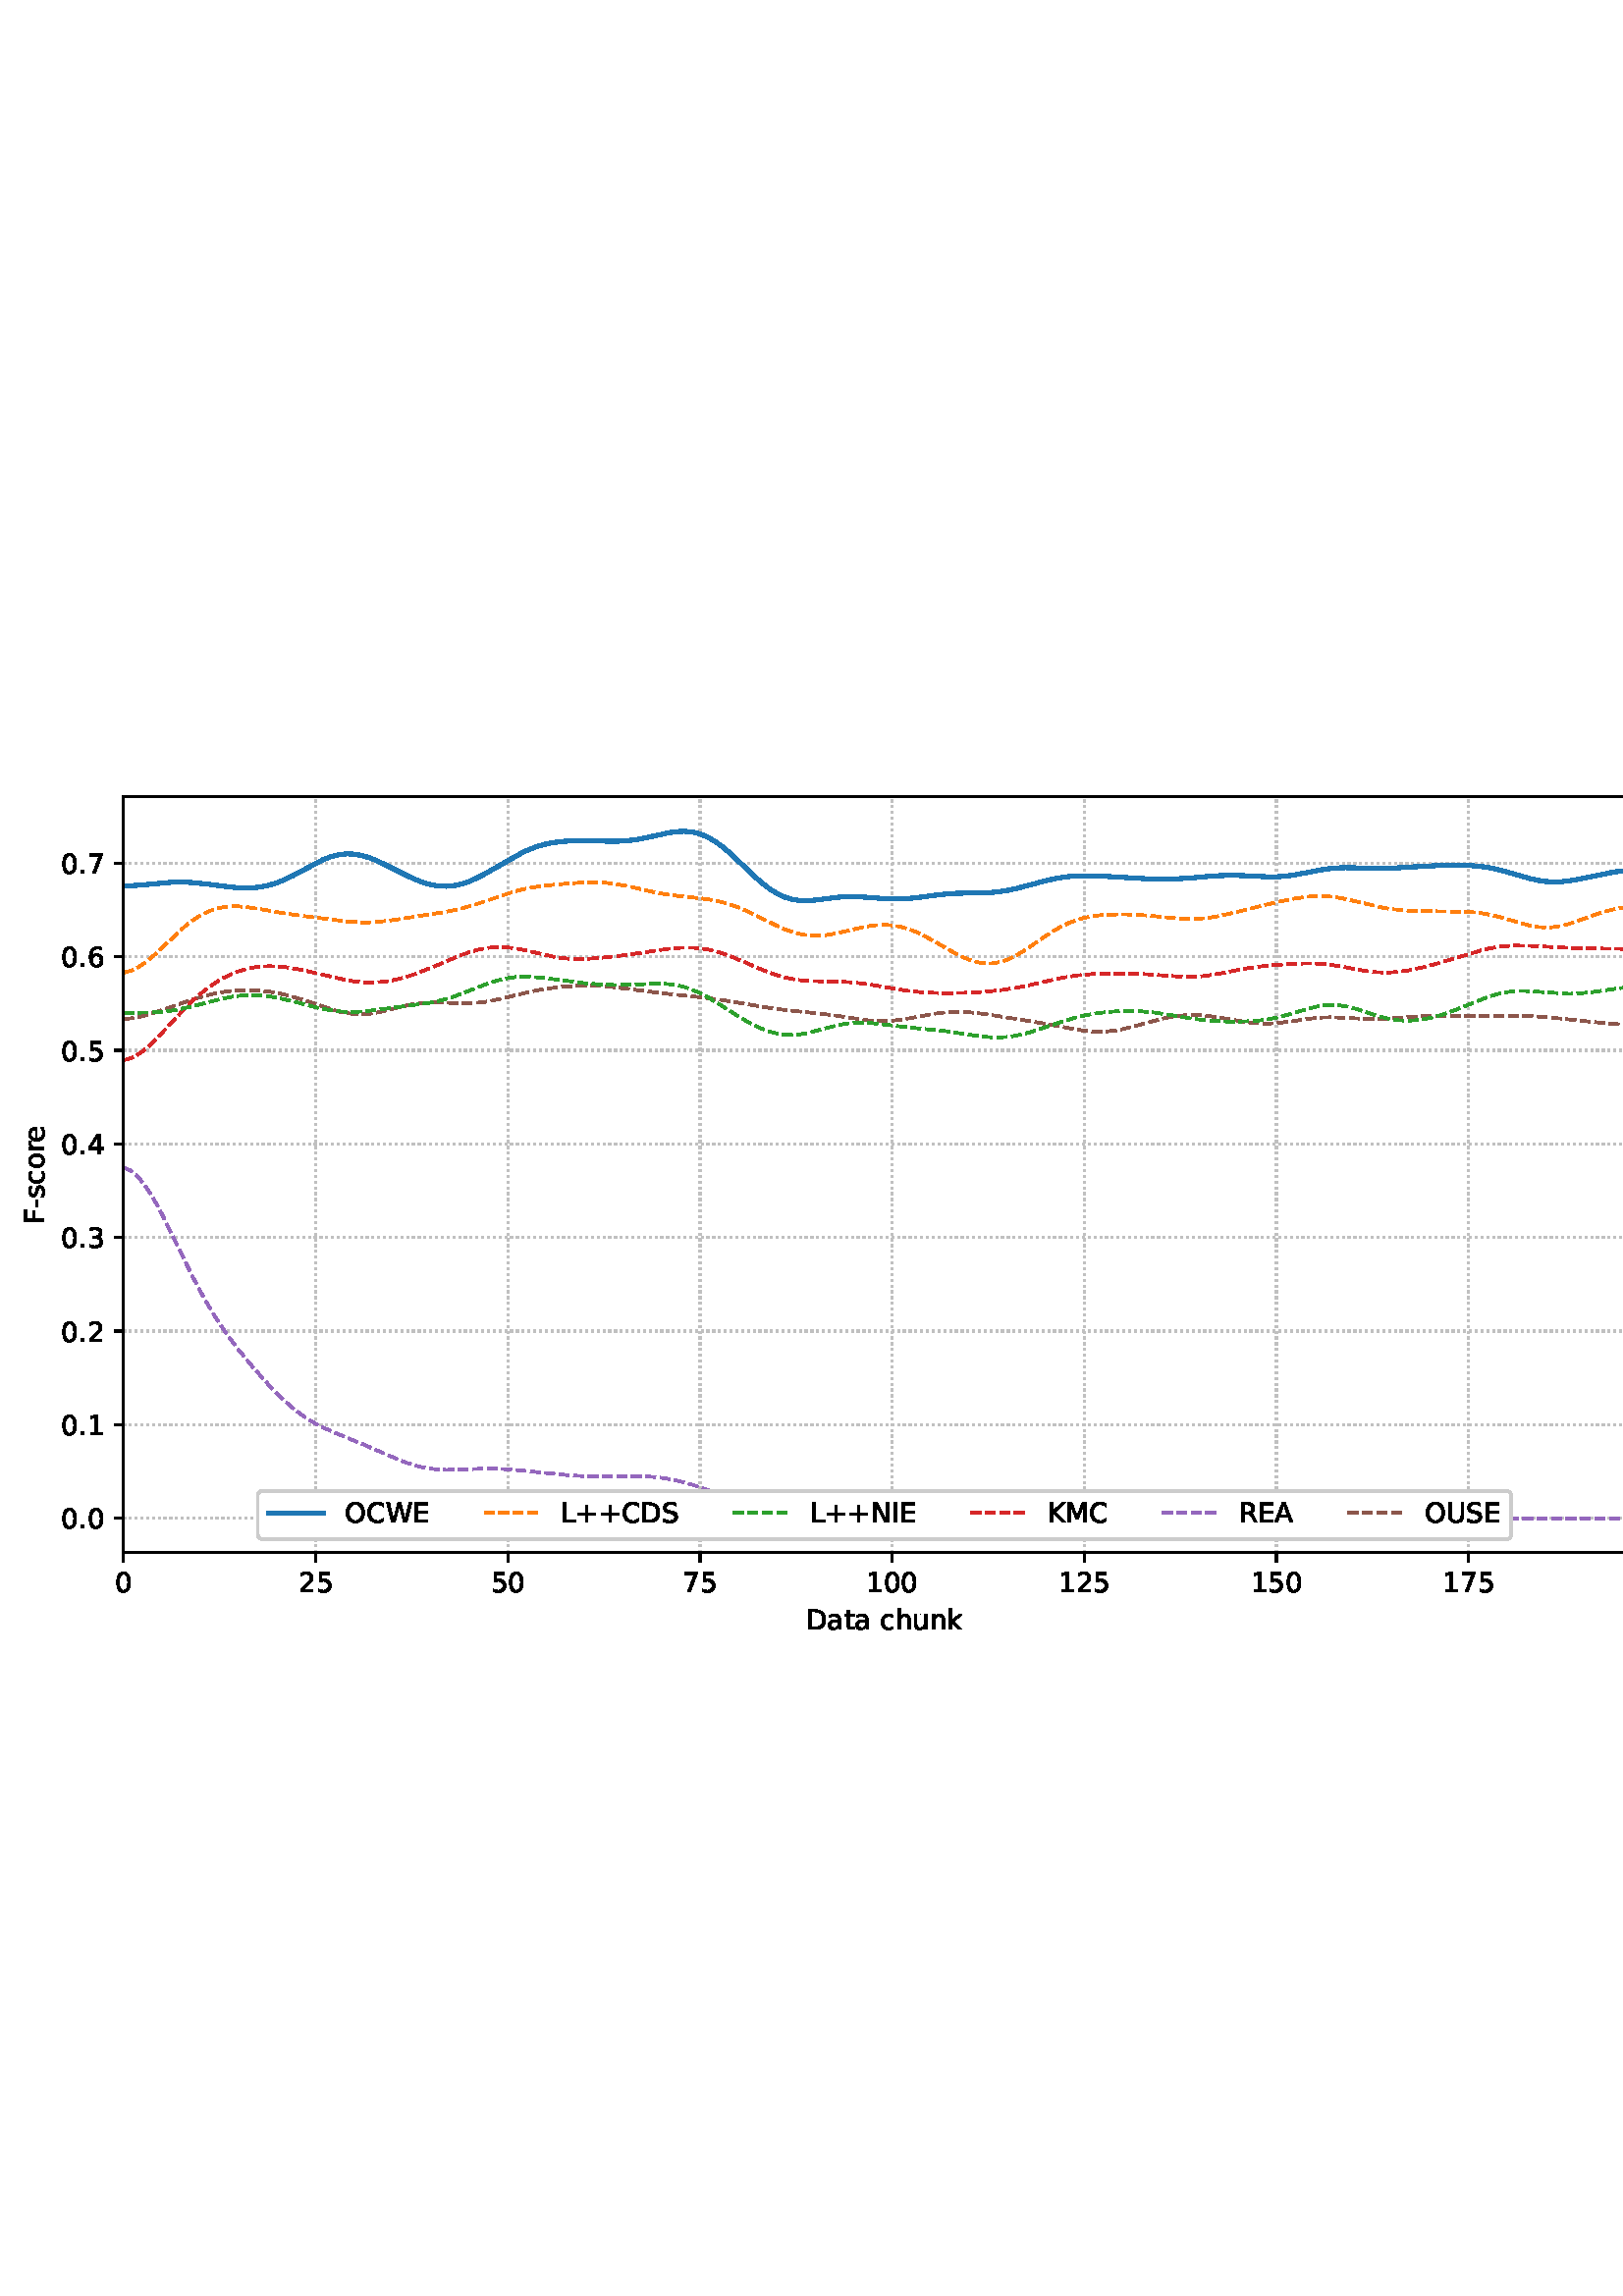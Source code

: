 %!PS-Adobe-3.0 EPSF-3.0
%%Orientation: portrait
%%BoundingBox: 1.511 235.028 610.489 556.972
%%EndComments
%%BeginProlog
/mpldict 8 dict def
mpldict begin
/m { moveto } bind def
/l { lineto } bind def
/r { rlineto } bind def
/c { curveto } bind def
/cl { closepath } bind def
/box {
m
1 index 0 r
0 exch r
neg 0 r
cl
} bind def
/clipbox {
box
clip
newpath
} bind def
%!PS-Adobe-3.0 Resource-Font
%%Copyright: Copyright (c) 2003 by Bitstream, Inc. All Rights Reserved. Copyright (c) 2006 by Tavmjong Bah. All Rights Reserved. DejaVu changes are in public domain 
25 dict begin
/_d{bind def}bind def
/_m{moveto}_d
/_l{lineto}_d
/_cl{closepath eofill}_d
/_c{curveto}_d
/_sc{7 -1 roll{setcachedevice}{pop pop pop pop pop pop}ifelse}_d
/_e{exec}_d
/FontName /DejaVuSans def
/PaintType 0 def
/FontMatrix[.001 0 0 .001 0 0]def
/FontBBox[-1021 -463 1793 1232]def
/FontType 3 def
/Encoding [ /space /plus /hyphen /period /zero /one /two /three /four /five /six /seven /A /C /D /E /F /I /K /L /M /N /O /R /S /U /W /a /c /e /h /k /n /o /r /s /t /u ] def
/FontInfo 10 dict dup begin
/FamilyName (DejaVu Sans) def
/FullName (DejaVu Sans) def
/Notice (Copyright (c) 2003 by Bitstream, Inc. All Rights Reserved. Copyright (c) 2006 by Tavmjong Bah. All Rights Reserved. DejaVu changes are in public domain ) def
/Weight (Book) def
/Version (Version 2.35) def
/ItalicAngle 0.0 def
/isFixedPitch false def
/UnderlinePosition -130 def
/UnderlineThickness 90 def
end readonly def
/CharStrings 39 dict dup begin
/.notdef 0 def
/space{318 0 0 0 0 0 _sc
}_d
/plus{838 0 106 0 732 627 _sc
460 627 _m
460 355 _l
732 355 _l
732 272 _l
460 272 _l
460 0 _l
378 0 _l
378 272 _l
106 272 _l
106 355 _l
378 355 _l
378 627 _l
460 627 _l
_cl}_d
/hyphen{361 0 49 234 312 314 _sc
49 314 _m
312 314 _l
312 234 _l
49 234 _l
49 314 _l
_cl}_d
/period{318 0 107 0 210 124 _sc
107 124 _m
210 124 _l
210 0 _l
107 0 _l
107 124 _l
_cl}_d
/zero{636 0 66 -13 570 742 _sc
318 664 _m
267 664 229 639 203 589 _c
177 539 165 464 165 364 _c
165 264 177 189 203 139 _c
229 89 267 64 318 64 _c
369 64 407 89 433 139 _c
458 189 471 264 471 364 _c
471 464 458 539 433 589 _c
407 639 369 664 318 664 _c
318 742 _m
399 742 461 709 505 645 _c
548 580 570 486 570 364 _c
570 241 548 147 505 83 _c
461 19 399 -13 318 -13 _c
236 -13 173 19 130 83 _c
87 147 66 241 66 364 _c
66 486 87 580 130 645 _c
173 709 236 742 318 742 _c
_cl}_d
/one{636 0 110 0 544 729 _sc
124 83 _m
285 83 _l
285 639 _l
110 604 _l
110 694 _l
284 729 _l
383 729 _l
383 83 _l
544 83 _l
544 0 _l
124 0 _l
124 83 _l
_cl}_d
/two{{636 0 73 0 536 742 _sc
192 83 _m
536 83 _l
536 0 _l
73 0 _l
73 83 _l
110 121 161 173 226 239 _c
290 304 331 346 348 365 _c
380 400 402 430 414 455 _c
426 479 433 504 433 528 _c
433 566 419 598 392 622 _c
365 646 330 659 286 659 _c
255 659 222 653 188 643 _c
154 632 117 616 78 594 _c
78 694 _l
118 710 155 722 189 730 _c
223 738 255 742 284 742 _c
}_e{359 742 419 723 464 685 _c
509 647 532 597 532 534 _c
532 504 526 475 515 449 _c
504 422 484 390 454 354 _c
446 344 420 317 376 272 _c
332 227 271 164 192 83 _c
_cl}_e}_d
/three{{636 0 76 -13 556 742 _sc
406 393 _m
453 383 490 362 516 330 _c
542 298 556 258 556 212 _c
556 140 531 84 482 45 _c
432 6 362 -13 271 -13 _c
240 -13 208 -10 176 -4 _c
144 1 110 10 76 22 _c
76 117 _l
103 101 133 89 166 81 _c
198 73 232 69 268 69 _c
330 69 377 81 409 105 _c
441 129 458 165 458 212 _c
458 254 443 288 413 312 _c
383 336 341 349 287 349 _c
}_e{202 349 _l
202 430 _l
291 430 _l
339 430 376 439 402 459 _c
428 478 441 506 441 543 _c
441 580 427 609 401 629 _c
374 649 336 659 287 659 _c
260 659 231 656 200 650 _c
169 644 135 635 98 623 _c
98 711 _l
135 721 170 729 203 734 _c
235 739 266 742 296 742 _c
370 742 429 725 473 691 _c
517 657 539 611 539 553 _c
539 513 527 479 504 451 _c
481 423 448 403 406 393 _c
_cl}_e}_d
/four{636 0 49 0 580 729 _sc
378 643 _m
129 254 _l
378 254 _l
378 643 _l
352 729 _m
476 729 _l
476 254 _l
580 254 _l
580 172 _l
476 172 _l
476 0 _l
378 0 _l
378 172 _l
49 172 _l
49 267 _l
352 729 _l
_cl}_d
/five{{636 0 77 -13 549 729 _sc
108 729 _m
495 729 _l
495 646 _l
198 646 _l
198 467 _l
212 472 227 476 241 478 _c
255 480 270 482 284 482 _c
365 482 429 459 477 415 _c
525 370 549 310 549 234 _c
549 155 524 94 475 51 _c
426 8 357 -13 269 -13 _c
238 -13 207 -10 175 -6 _c
143 -1 111 6 77 17 _c
77 116 _l
106 100 136 88 168 80 _c
199 72 232 69 267 69 _c
}_e{323 69 368 83 401 113 _c
433 143 450 183 450 234 _c
450 284 433 324 401 354 _c
368 384 323 399 267 399 _c
241 399 214 396 188 390 _c
162 384 135 375 108 363 _c
108 729 _l
_cl}_e}_d
/six{{636 0 70 -13 573 742 _sc
330 404 _m
286 404 251 388 225 358 _c
199 328 186 286 186 234 _c
186 181 199 139 225 109 _c
251 79 286 64 330 64 _c
374 64 409 79 435 109 _c
461 139 474 181 474 234 _c
474 286 461 328 435 358 _c
409 388 374 404 330 404 _c
526 713 _m
526 623 _l
501 635 476 644 451 650 _c
425 656 400 659 376 659 _c
310 659 260 637 226 593 _c
}_e{192 549 172 482 168 394 _c
187 422 211 444 240 459 _c
269 474 301 482 336 482 _c
409 482 467 459 509 415 _c
551 371 573 310 573 234 _c
573 159 550 99 506 54 _c
462 9 403 -13 330 -13 _c
246 -13 181 19 137 83 _c
92 147 70 241 70 364 _c
70 479 97 571 152 639 _c
206 707 280 742 372 742 _c
396 742 421 739 447 735 _c
472 730 498 723 526 713 _c
_cl}_e}_d
/seven{636 0 82 0 551 729 _sc
82 729 _m
551 729 _l
551 687 _l
286 0 _l
183 0 _l
432 646 _l
82 646 _l
82 729 _l
_cl}_d
/A{684 0 8 0 676 729 _sc
342 632 _m
208 269 _l
476 269 _l
342 632 _l
286 729 _m
398 729 _l
676 0 _l
573 0 _l
507 187 _l
178 187 _l
112 0 _l
8 0 _l
286 729 _l
_cl}_d
/C{{698 0 56 -13 644 742 _sc
644 673 _m
644 569 _l
610 599 575 622 537 638 _c
499 653 460 661 418 661 _c
334 661 270 635 226 584 _c
182 533 160 460 160 364 _c
160 268 182 194 226 143 _c
270 92 334 67 418 67 _c
460 67 499 74 537 90 _c
575 105 610 128 644 159 _c
644 56 _l
609 32 572 15 534 4 _c
496 -7 455 -13 412 -13 _c
302 -13 215 20 151 87 _c
}_e{87 154 56 246 56 364 _c
56 481 87 573 151 641 _c
215 708 302 742 412 742 _c
456 742 497 736 535 725 _c
573 713 610 696 644 673 _c
_cl}_e}_d
/D{770 0 98 0 711 729 _sc
197 648 _m
197 81 _l
316 81 _l
416 81 490 103 537 149 _c
583 195 607 267 607 365 _c
607 463 583 534 537 580 _c
490 625 416 648 316 648 _c
197 648 _l
98 729 _m
301 729 _l
442 729 546 699 612 641 _c
678 582 711 490 711 365 _c
711 239 677 147 611 88 _c
545 29 441 0 301 0 _c
98 0 _l
98 729 _l
_cl}_d
/E{632 0 98 0 568 729 _sc
98 729 _m
559 729 _l
559 646 _l
197 646 _l
197 430 _l
544 430 _l
544 347 _l
197 347 _l
197 83 _l
568 83 _l
568 0 _l
98 0 _l
98 729 _l
_cl}_d
/F{575 0 98 0 517 729 _sc
98 729 _m
517 729 _l
517 646 _l
197 646 _l
197 431 _l
486 431 _l
486 348 _l
197 348 _l
197 0 _l
98 0 _l
98 729 _l
_cl}_d
/I{295 0 98 0 197 729 _sc
98 729 _m
197 729 _l
197 0 _l
98 0 _l
98 729 _l
_cl}_d
/K{656 0 98 0 677 729 _sc
98 729 _m
197 729 _l
197 421 _l
524 729 _l
651 729 _l
289 389 _l
677 0 _l
547 0 _l
197 351 _l
197 0 _l
98 0 _l
98 729 _l
_cl}_d
/L{557 0 98 0 552 729 _sc
98 729 _m
197 729 _l
197 83 _l
552 83 _l
552 0 _l
98 0 _l
98 729 _l
_cl}_d
/M{863 0 98 0 765 729 _sc
98 729 _m
245 729 _l
431 233 _l
618 729 _l
765 729 _l
765 0 _l
669 0 _l
669 640 _l
481 140 _l
382 140 _l
194 640 _l
194 0 _l
98 0 _l
98 729 _l
_cl}_d
/N{748 0 98 0 650 729 _sc
98 729 _m
231 729 _l
554 119 _l
554 729 _l
650 729 _l
650 0 _l
517 0 _l
194 610 _l
194 0 _l
98 0 _l
98 729 _l
_cl}_d
/O{787 0 56 -13 731 742 _sc
394 662 _m
322 662 265 635 223 582 _c
181 528 160 456 160 364 _c
160 272 181 199 223 146 _c
265 92 322 66 394 66 _c
465 66 522 92 564 146 _c
606 199 627 272 627 364 _c
627 456 606 528 564 582 _c
522 635 465 662 394 662 _c
394 742 _m
496 742 577 707 639 639 _c
700 571 731 479 731 364 _c
731 248 700 157 639 89 _c
577 21 496 -13 394 -13 _c
291 -13 209 21 148 89 _c
86 157 56 248 56 364 _c
56 479 86 571 148 639 _c
209 707 291 742 394 742 _c
_cl}_d
/R{{695 0 98 0 666 729 _sc
444 342 _m
465 334 486 319 506 296 _c
526 272 546 240 566 199 _c
666 0 _l
560 0 _l
467 187 _l
443 235 419 268 397 284 _c
374 300 343 308 304 308 _c
197 308 _l
197 0 _l
98 0 _l
98 729 _l
321 729 _l
404 729 466 711 507 677 _c
548 642 569 589 569 519 _c
569 473 558 434 537 404 _c
515 374 484 353 444 342 _c
197 648 _m
197 389 _l
321 389 _l
}_e{368 389 404 400 428 422 _c
452 444 465 476 465 519 _c
465 561 452 593 428 615 _c
404 637 368 648 321 648 _c
197 648 _l
_cl}_e}_d
/S{{635 0 66 -13 579 742 _sc
535 705 _m
535 609 _l
497 627 462 640 429 649 _c
395 657 363 662 333 662 _c
279 662 237 651 208 631 _c
179 610 165 580 165 542 _c
165 510 174 485 194 469 _c
213 452 250 439 304 429 _c
364 417 _l
437 403 491 378 526 343 _c
561 307 579 260 579 201 _c
579 130 555 77 508 41 _c
460 5 391 -13 300 -13 _c
265 -13 228 -9 189 -2 _c
}_e{150 5 110 16 69 32 _c
69 134 _l
109 111 148 94 186 83 _c
224 71 262 66 300 66 _c
356 66 399 77 430 99 _c
460 121 476 152 476 194 _c
476 230 465 258 443 278 _c
421 298 385 313 335 323 _c
275 335 _l
201 349 148 372 115 404 _c
82 435 66 478 66 534 _c
66 598 88 649 134 686 _c
179 723 242 742 322 742 _c
356 742 390 739 426 733 _c
461 727 497 717 535 705 _c
}_e{_cl}_e}_d
/U{732 0 87 -13 645 729 _sc
87 729 _m
186 729 _l
186 286 _l
186 208 200 151 228 117 _c
256 83 302 66 366 66 _c
429 66 475 83 503 117 _c
531 151 546 208 546 286 _c
546 729 _l
645 729 _l
645 274 _l
645 178 621 107 574 59 _c
527 11 458 -13 366 -13 _c
274 -13 204 11 157 59 _c
110 107 87 178 87 274 _c
87 729 _l
_cl}_d
/W{989 0 33 0 956 729 _sc
33 729 _m
133 729 _l
286 113 _l
439 729 _l
550 729 _l
703 113 _l
856 729 _l
956 729 _l
773 0 _l
649 0 _l
495 633 _l
340 0 _l
216 0 _l
33 729 _l
_cl}_d
/a{{613 0 60 -13 522 560 _sc
343 275 _m
270 275 220 266 192 250 _c
164 233 150 205 150 165 _c
150 133 160 107 181 89 _c
202 70 231 61 267 61 _c
317 61 357 78 387 114 _c
417 149 432 196 432 255 _c
432 275 _l
343 275 _l
522 312 _m
522 0 _l
432 0 _l
432 83 _l
411 49 385 25 355 10 _c
325 -5 287 -13 243 -13 _c
187 -13 142 2 109 33 _c
76 64 60 106 60 159 _c
}_e{60 220 80 266 122 298 _c
163 329 224 345 306 345 _c
432 345 _l
432 354 _l
432 395 418 427 391 450 _c
364 472 326 484 277 484 _c
245 484 215 480 185 472 _c
155 464 127 453 100 439 _c
100 522 _l
132 534 164 544 195 550 _c
226 556 256 560 286 560 _c
365 560 424 539 463 498 _c
502 457 522 395 522 312 _c
_cl}_e}_d
/c{{550 0 55 -13 488 560 _sc
488 526 _m
488 442 _l
462 456 437 466 411 473 _c
385 480 360 484 334 484 _c
276 484 230 465 198 428 _c
166 391 150 339 150 273 _c
150 206 166 154 198 117 _c
230 80 276 62 334 62 _c
360 62 385 65 411 72 _c
437 79 462 90 488 104 _c
488 21 _l
462 9 436 0 410 -5 _c
383 -10 354 -13 324 -13 _c
242 -13 176 12 128 64 _c
}_e{79 115 55 185 55 273 _c
55 362 79 432 128 483 _c
177 534 244 560 330 560 _c
358 560 385 557 411 551 _c
437 545 463 537 488 526 _c
_cl}_e}_d
/e{{615 0 55 -13 562 560 _sc
562 296 _m
562 252 _l
149 252 _l
153 190 171 142 205 110 _c
238 78 284 62 344 62 _c
378 62 412 66 444 74 _c
476 82 509 95 541 113 _c
541 28 _l
509 14 476 3 442 -3 _c
408 -9 373 -13 339 -13 _c
251 -13 182 12 131 62 _c
80 112 55 181 55 268 _c
55 357 79 428 127 481 _c
175 533 241 560 323 560 _c
397 560 455 536 498 489 _c
}_e{540 441 562 377 562 296 _c
472 322 _m
471 371 457 410 431 440 _c
404 469 368 484 324 484 _c
274 484 234 469 204 441 _c
174 413 156 373 152 322 _c
472 322 _l
_cl}_e}_d
/h{634 0 91 0 549 760 _sc
549 330 _m
549 0 _l
459 0 _l
459 327 _l
459 379 448 417 428 443 _c
408 469 378 482 338 482 _c
289 482 251 466 223 435 _c
195 404 181 362 181 309 _c
181 0 _l
91 0 _l
91 760 _l
181 760 _l
181 462 _l
202 494 227 519 257 535 _c
286 551 320 560 358 560 _c
420 560 468 540 500 501 _c
532 462 549 405 549 330 _c
_cl}_d
/k{579 0 91 0 576 760 _sc
91 760 _m
181 760 _l
181 311 _l
449 547 _l
564 547 _l
274 291 _l
576 0 _l
459 0 _l
181 267 _l
181 0 _l
91 0 _l
91 760 _l
_cl}_d
/n{634 0 91 0 549 560 _sc
549 330 _m
549 0 _l
459 0 _l
459 327 _l
459 379 448 417 428 443 _c
408 469 378 482 338 482 _c
289 482 251 466 223 435 _c
195 404 181 362 181 309 _c
181 0 _l
91 0 _l
91 547 _l
181 547 _l
181 462 _l
202 494 227 519 257 535 _c
286 551 320 560 358 560 _c
420 560 468 540 500 501 _c
532 462 549 405 549 330 _c
_cl}_d
/o{612 0 55 -13 557 560 _sc
306 484 _m
258 484 220 465 192 427 _c
164 389 150 338 150 273 _c
150 207 163 156 191 118 _c
219 80 257 62 306 62 _c
354 62 392 80 420 118 _c
448 156 462 207 462 273 _c
462 337 448 389 420 427 _c
392 465 354 484 306 484 _c
306 560 _m
384 560 445 534 490 484 _c
534 433 557 363 557 273 _c
557 183 534 113 490 63 _c
445 12 384 -13 306 -13 _c
227 -13 165 12 121 63 _c
77 113 55 183 55 273 _c
55 363 77 433 121 484 _c
165 534 227 560 306 560 _c
_cl}_d
/r{411 0 91 0 411 560 _sc
411 463 _m
401 469 390 473 378 476 _c
366 478 353 480 339 480 _c
288 480 249 463 222 430 _c
194 397 181 350 181 288 _c
181 0 _l
91 0 _l
91 547 _l
181 547 _l
181 462 _l
199 495 224 520 254 536 _c
284 552 321 560 365 560 _c
371 560 378 559 386 559 _c
393 558 401 557 411 555 _c
411 463 _l
_cl}_d
/s{{521 0 54 -13 472 560 _sc
443 531 _m
443 446 _l
417 458 391 468 364 475 _c
336 481 308 485 279 485 _c
234 485 200 478 178 464 _c
156 450 145 430 145 403 _c
145 382 153 366 169 354 _c
185 342 217 330 265 320 _c
296 313 _l
360 299 405 279 432 255 _c
458 230 472 195 472 151 _c
472 100 452 60 412 31 _c
372 1 316 -13 246 -13 _c
216 -13 186 -10 154 -5 _c
}_e{122 0 89 8 54 20 _c
54 113 _l
87 95 120 82 152 74 _c
184 65 216 61 248 61 _c
290 61 323 68 346 82 _c
368 96 380 117 380 144 _c
380 168 371 187 355 200 _c
339 213 303 226 247 238 _c
216 245 _l
160 257 119 275 95 299 _c
70 323 58 356 58 399 _c
58 450 76 490 112 518 _c
148 546 200 560 268 560 _c
301 560 332 557 362 552 _c
391 547 418 540 443 531 _c
}_e{_cl}_e}_d
/t{392 0 27 0 368 702 _sc
183 702 _m
183 547 _l
368 547 _l
368 477 _l
183 477 _l
183 180 _l
183 135 189 106 201 94 _c
213 81 238 75 276 75 _c
368 75 _l
368 0 _l
276 0 _l
206 0 158 13 132 39 _c
106 65 93 112 93 180 _c
93 477 _l
27 477 _l
27 547 _l
93 547 _l
93 702 _l
183 702 _l
_cl}_d
/u{634 0 85 -13 543 560 _sc
85 216 _m
85 547 _l
175 547 _l
175 219 _l
175 167 185 129 205 103 _c
225 77 255 64 296 64 _c
344 64 383 79 411 110 _c
439 141 453 183 453 237 _c
453 547 _l
543 547 _l
543 0 _l
453 0 _l
453 84 _l
431 50 405 26 377 10 _c
348 -5 315 -13 277 -13 _c
214 -13 166 6 134 45 _c
101 83 85 140 85 216 _c
311 560 _m
311 560 _l
_cl}_d
end readonly def

/BuildGlyph
 {exch begin
 CharStrings exch
 2 copy known not{pop /.notdef}if
 true 3 1 roll get exec
 end}_d

/BuildChar {
 1 index /Encoding get exch get
 1 index /BuildGlyph get exec
}_d

FontName currentdict end definefont pop
end
%%EndProlog
mpldict begin
1.511 235.028 translate
608.978 321.944 0 0 clipbox
gsave
0 0 m
608.978 0 l
608.978 321.944 l
0 321.944 l
cl
1.000 setgray
fill
grestore
gsave
43.778 37.544 m
601.778 37.544 l
601.778 314.744 l
43.778 314.744 l
cl
1.000 setgray
fill
grestore
0.800 setlinewidth
1 setlinejoin
0 setlinecap
[0.8 1.32] 0 setdash
0.753 setgray
gsave
558 277.2 43.78 37.54 clipbox
43.778 37.544 m
43.778 314.744 l
stroke
grestore
[] 0 setdash
0.000 setgray
gsave
/o {
gsave
newpath
translate
0.8 setlinewidth
1 setlinejoin
0 setlinecap
0 0 m
0 -3.5 l

gsave
0.000 setgray
fill
grestore
stroke
grestore
} bind def
43.778 37.544 o
grestore
/DejaVuSans findfont
10.000 scalefont
setfont
gsave
40.598 22.95 translate
0.0 rotate
0.0 0 m /zero glyphshow
grestore
[0.8 1.32] 0 setdash
0.753 setgray
gsave
558 277.2 43.78 37.54 clipbox
114.233 37.544 m
114.233 314.744 l
stroke
grestore
[] 0 setdash
0.000 setgray
gsave
/o {
gsave
newpath
translate
0.8 setlinewidth
1 setlinejoin
0 setlinecap
0 0 m
0 -3.5 l

gsave
0.000 setgray
fill
grestore
stroke
grestore
} bind def
114.233 37.544 o
grestore
gsave
107.873 22.95 translate
0.0 rotate
0.0 0 m /two glyphshow
6.362 0 m /five glyphshow
grestore
[0.8 1.32] 0 setdash
0.753 setgray
gsave
558 277.2 43.78 37.54 clipbox
184.687 37.544 m
184.687 314.744 l
stroke
grestore
[] 0 setdash
0.000 setgray
gsave
/o {
gsave
newpath
translate
0.8 setlinewidth
1 setlinejoin
0 setlinecap
0 0 m
0 -3.5 l

gsave
0.000 setgray
fill
grestore
stroke
grestore
} bind def
184.687 37.544 o
grestore
gsave
178.328 22.95 translate
0.0 rotate
0.0 0 m /five glyphshow
6.362 0 m /zero glyphshow
grestore
[0.8 1.32] 0 setdash
0.753 setgray
gsave
558 277.2 43.78 37.54 clipbox
255.142 37.544 m
255.142 314.744 l
stroke
grestore
[] 0 setdash
0.000 setgray
gsave
/o {
gsave
newpath
translate
0.8 setlinewidth
1 setlinejoin
0 setlinecap
0 0 m
0 -3.5 l

gsave
0.000 setgray
fill
grestore
stroke
grestore
} bind def
255.142 37.544 o
grestore
gsave
248.782 22.95 translate
0.0 rotate
0.0 0 m /seven glyphshow
6.362 0 m /five glyphshow
grestore
[0.8 1.32] 0 setdash
0.753 setgray
gsave
558 277.2 43.78 37.54 clipbox
325.596 37.544 m
325.596 314.744 l
stroke
grestore
[] 0 setdash
0.000 setgray
gsave
/o {
gsave
newpath
translate
0.8 setlinewidth
1 setlinejoin
0 setlinecap
0 0 m
0 -3.5 l

gsave
0.000 setgray
fill
grestore
stroke
grestore
} bind def
325.596 37.544 o
grestore
gsave
316.057 22.95 translate
0.0 rotate
0.0 0 m /one glyphshow
6.362 0 m /zero glyphshow
12.725 0 m /zero glyphshow
grestore
[0.8 1.32] 0 setdash
0.753 setgray
gsave
558 277.2 43.78 37.54 clipbox
396.051 37.544 m
396.051 314.744 l
stroke
grestore
[] 0 setdash
0.000 setgray
gsave
/o {
gsave
newpath
translate
0.8 setlinewidth
1 setlinejoin
0 setlinecap
0 0 m
0 -3.5 l

gsave
0.000 setgray
fill
grestore
stroke
grestore
} bind def
396.051 37.544 o
grestore
gsave
386.512 22.95 translate
0.0 rotate
0.0 0 m /one glyphshow
6.362 0 m /two glyphshow
12.725 0 m /five glyphshow
grestore
[0.8 1.32] 0 setdash
0.753 setgray
gsave
558 277.2 43.78 37.54 clipbox
466.505 37.544 m
466.505 314.744 l
stroke
grestore
[] 0 setdash
0.000 setgray
gsave
/o {
gsave
newpath
translate
0.8 setlinewidth
1 setlinejoin
0 setlinecap
0 0 m
0 -3.5 l

gsave
0.000 setgray
fill
grestore
stroke
grestore
} bind def
466.505 37.544 o
grestore
gsave
456.966 22.95 translate
0.0 rotate
0.0 0 m /one glyphshow
6.362 0 m /five glyphshow
12.725 0 m /zero glyphshow
grestore
[0.8 1.32] 0 setdash
0.753 setgray
gsave
558 277.2 43.78 37.54 clipbox
536.96 37.544 m
536.96 314.744 l
stroke
grestore
[] 0 setdash
0.000 setgray
gsave
/o {
gsave
newpath
translate
0.8 setlinewidth
1 setlinejoin
0 setlinecap
0 0 m
0 -3.5 l

gsave
0.000 setgray
fill
grestore
stroke
grestore
} bind def
536.96 37.544 o
grestore
gsave
527.421 22.95 translate
0.0 rotate
0.0 0 m /one glyphshow
6.362 0 m /seven glyphshow
12.725 0 m /five glyphshow
grestore
gsave
294.083 9.278 translate
0.0 rotate
0.0 0 m /D glyphshow
7.7 0 m /a glyphshow
13.828 0 m /t glyphshow
17.749 0 m /a glyphshow
23.877 0 m /space glyphshow
27.056 0 m /c glyphshow
32.554 0 m /h glyphshow
38.892 0 m /u glyphshow
45.229 0 m /n glyphshow
51.567 0 m /k glyphshow
grestore
[0.8 1.32] 0 setdash
0.753 setgray
gsave
558 277.2 43.78 37.54 clipbox
43.778 50.144 m
601.778 50.144 l
stroke
grestore
[] 0 setdash
0.000 setgray
gsave
/o {
gsave
newpath
translate
0.8 setlinewidth
1 setlinejoin
0 setlinecap
0 0 m
-3.5 0 l

gsave
0.000 setgray
fill
grestore
stroke
grestore
} bind def
43.778 50.144 o
grestore
gsave
20.872 46.347 translate
0.0 rotate
0.0 0 m /zero glyphshow
6.362 0 m /period glyphshow
9.541 0 m /zero glyphshow
grestore
[0.8 1.32] 0 setdash
0.753 setgray
gsave
558 277.2 43.78 37.54 clipbox
43.778 84.48 m
601.778 84.48 l
stroke
grestore
[] 0 setdash
0.000 setgray
gsave
/o {
gsave
newpath
translate
0.8 setlinewidth
1 setlinejoin
0 setlinecap
0 0 m
-3.5 0 l

gsave
0.000 setgray
fill
grestore
stroke
grestore
} bind def
43.778 84.48 o
grestore
gsave
20.872 80.683 translate
0.0 rotate
0.0 0 m /zero glyphshow
6.362 0 m /period glyphshow
9.541 0 m /one glyphshow
grestore
[0.8 1.32] 0 setdash
0.753 setgray
gsave
558 277.2 43.78 37.54 clipbox
43.778 118.816 m
601.778 118.816 l
stroke
grestore
[] 0 setdash
0.000 setgray
gsave
/o {
gsave
newpath
translate
0.8 setlinewidth
1 setlinejoin
0 setlinecap
0 0 m
-3.5 0 l

gsave
0.000 setgray
fill
grestore
stroke
grestore
} bind def
43.778 118.816 o
grestore
gsave
20.872 115.019 translate
0.0 rotate
0.0 0 m /zero glyphshow
6.362 0 m /period glyphshow
9.541 0 m /two glyphshow
grestore
[0.8 1.32] 0 setdash
0.753 setgray
gsave
558 277.2 43.78 37.54 clipbox
43.778 153.153 m
601.778 153.153 l
stroke
grestore
[] 0 setdash
0.000 setgray
gsave
/o {
gsave
newpath
translate
0.8 setlinewidth
1 setlinejoin
0 setlinecap
0 0 m
-3.5 0 l

gsave
0.000 setgray
fill
grestore
stroke
grestore
} bind def
43.778 153.153 o
grestore
gsave
20.872 149.356 translate
0.0 rotate
0.0 0 m /zero glyphshow
6.362 0 m /period glyphshow
9.541 0 m /three glyphshow
grestore
[0.8 1.32] 0 setdash
0.753 setgray
gsave
558 277.2 43.78 37.54 clipbox
43.778 187.489 m
601.778 187.489 l
stroke
grestore
[] 0 setdash
0.000 setgray
gsave
/o {
gsave
newpath
translate
0.8 setlinewidth
1 setlinejoin
0 setlinecap
0 0 m
-3.5 0 l

gsave
0.000 setgray
fill
grestore
stroke
grestore
} bind def
43.778 187.489 o
grestore
gsave
20.872 183.692 translate
0.0 rotate
0.0 0 m /zero glyphshow
6.362 0 m /period glyphshow
9.541 0 m /four glyphshow
grestore
[0.8 1.32] 0 setdash
0.753 setgray
gsave
558 277.2 43.78 37.54 clipbox
43.778 221.825 m
601.778 221.825 l
stroke
grestore
[] 0 setdash
0.000 setgray
gsave
/o {
gsave
newpath
translate
0.8 setlinewidth
1 setlinejoin
0 setlinecap
0 0 m
-3.5 0 l

gsave
0.000 setgray
fill
grestore
stroke
grestore
} bind def
43.778 221.825 o
grestore
gsave
20.872 218.028 translate
0.0 rotate
0.0 0 m /zero glyphshow
6.362 0 m /period glyphshow
9.541 0 m /five glyphshow
grestore
[0.8 1.32] 0 setdash
0.753 setgray
gsave
558 277.2 43.78 37.54 clipbox
43.778 256.161 m
601.778 256.161 l
stroke
grestore
[] 0 setdash
0.000 setgray
gsave
/o {
gsave
newpath
translate
0.8 setlinewidth
1 setlinejoin
0 setlinecap
0 0 m
-3.5 0 l

gsave
0.000 setgray
fill
grestore
stroke
grestore
} bind def
43.778 256.161 o
grestore
gsave
20.872 252.364 translate
0.0 rotate
0.0 0 m /zero glyphshow
6.362 0 m /period glyphshow
9.541 0 m /six glyphshow
grestore
[0.8 1.32] 0 setdash
0.753 setgray
gsave
558 277.2 43.78 37.54 clipbox
43.778 290.498 m
601.778 290.498 l
stroke
grestore
[] 0 setdash
0.000 setgray
gsave
/o {
gsave
newpath
translate
0.8 setlinewidth
1 setlinejoin
0 setlinecap
0 0 m
-3.5 0 l

gsave
0.000 setgray
fill
grestore
stroke
grestore
} bind def
43.778 290.498 o
grestore
gsave
20.872 286.701 translate
0.0 rotate
0.0 0 m /zero glyphshow
6.362 0 m /period glyphshow
9.541 0 m /seven glyphshow
grestore
gsave
14.794 158.034 translate
90.0 rotate
0.0 0 m /F glyphshow
5.752 0 m /hyphen glyphshow
9.36 0 m /s glyphshow
14.57 0 m /c glyphshow
20.068 0 m /o glyphshow
26.187 0 m /r glyphshow
30.048 0 m /e glyphshow
grestore
1.000 setlinewidth
[3.7 1.6] 0 setdash
0.549 0.337 0.294 setrgbcolor
gsave
558 277.2 43.78 37.54 clipbox
43.778 233.29 m
46.596 233.548 l
49.414 234.046 l
52.233 234.746 l
57.869 236.562 l
69.142 240.512 l
74.778 242.092 l
77.596 242.714 l
80.414 243.211 l
83.233 243.577 l
86.051 243.806 l
88.869 243.897 l
91.687 243.845 l
94.505 243.65 l
97.324 243.312 l
100.142 242.833 l
102.96 242.217 l
108.596 240.627 l
122.687 236.054 l
125.505 235.461 l
128.324 235.112 l
131.142 235.034 l
133.96 235.23 l
136.778 235.667 l
142.414 236.996 l
148.051 238.36 l
150.869 238.864 l
153.687 239.196 l
156.505 239.351 l
162.142 239.273 l
167.778 239.078 l
170.596 239.095 l
173.414 239.254 l
176.233 239.571 l
179.051 240.042 l
184.687 241.322 l
193.142 243.372 l
198.778 244.407 l
204.414 245.102 l
210.051 245.484 l
215.687 245.528 l
221.324 245.198 l
226.96 244.563 l
241.051 242.782 l
257.96 241.001 l
263.596 240.209 l
272.051 238.778 l
280.505 237.369 l
286.142 236.646 l
303.051 234.822 l
317.142 232.738 l
319.96 232.551 l
322.778 232.523 l
325.596 232.664 l
328.414 232.964 l
334.051 233.914 l
339.687 234.991 l
342.505 235.437 l
345.324 235.76 l
348.142 235.93 l
350.96 235.939 l
353.778 235.793 l
359.414 235.149 l
376.324 232.488 l
384.778 231.003 l
393.233 229.41 l
396.051 229.003 l
398.869 228.734 l
401.687 228.643 l
404.505 228.755 l
407.324 229.073 l
410.142 229.58 l
415.778 231.005 l
424.233 233.322 l
427.051 233.925 l
429.869 234.377 l
432.687 234.658 l
435.505 234.76 l
438.324 234.687 l
441.142 234.454 l
446.778 233.631 l
455.233 232.177 l
458.051 231.84 l
460.869 231.648 l
463.687 231.626 l
466.505 231.77 l
472.142 232.452 l
477.778 233.3 l
480.596 233.634 l
483.414 233.849 l
486.233 233.927 l
491.869 233.734 l
500.324 233.274 l
505.96 233.344 l
514.414 233.958 l
520.051 234.302 l
525.687 234.403 l
542.596 234.391 l
553.869 234.528 l
559.505 234.376 l
565.142 234.014 l
573.596 233.17 l
587.687 231.672 l
593.324 231.247 l
598.96 230.991 l
601.778 230.938 l
601.778 230.938 l
stroke
grestore
0.580 0.404 0.741 setrgbcolor
gsave
558 277.2 43.78 37.54 clipbox
43.778 178.906 m
46.596 177.605 l
49.414 175.074 l
52.233 171.453 l
55.051 166.931 l
57.869 161.734 l
63.505 150.262 l
69.142 138.765 l
71.96 133.396 l
74.778 128.389 l
77.596 123.766 l
80.414 119.507 l
83.233 115.565 l
86.051 111.879 l
91.687 105.052 l
97.324 98.775 l
100.142 95.864 l
102.96 93.153 l
105.778 90.679 l
108.596 88.473 l
111.414 86.543 l
114.233 84.873 l
117.051 83.426 l
122.687 80.968 l
131.142 77.52 l
145.233 71.409 l
148.051 70.382 l
150.869 69.516 l
153.687 68.835 l
156.505 68.351 l
159.324 68.059 l
162.142 67.938 l
167.778 68.055 l
176.233 68.418 l
181.869 68.346 l
187.505 67.941 l
207.233 65.93 l
212.869 65.635 l
218.505 65.536 l
235.414 65.53 l
238.233 65.34 l
241.051 65.033 l
243.869 64.594 l
246.687 64.019 l
252.324 62.492 l
260.778 59.681 l
266.414 57.878 l
272.051 56.337 l
277.687 55.043 l
286.142 53.387 l
291.778 52.452 l
297.414 51.722 l
303.051 51.243 l
308.687 50.995 l
322.778 50.785 l
359.414 50.156 l
424.233 50.144 l
601.778 50.144 l
601.778 50.144 l
stroke
grestore
0.839 0.153 0.157 setrgbcolor
gsave
558 277.2 43.78 37.54 clipbox
43.778 218.162 m
46.596 218.953 l
49.414 220.474 l
52.233 222.613 l
55.051 225.223 l
60.687 231.204 l
66.324 237.23 l
69.142 239.994 l
71.96 242.51 l
74.778 244.75 l
77.596 246.7 l
80.414 248.36 l
83.233 249.734 l
86.051 250.828 l
88.869 251.654 l
91.687 252.223 l
94.505 252.551 l
97.324 252.659 l
100.142 252.569 l
102.96 252.31 l
105.778 251.908 l
111.414 250.786 l
125.505 247.549 l
128.324 247.108 l
131.142 246.817 l
133.96 246.699 l
136.778 246.769 l
139.596 247.034 l
142.414 247.489 l
145.233 248.125 l
148.051 248.928 l
150.869 249.875 l
156.505 252.098 l
167.778 256.813 l
170.596 257.791 l
173.414 258.598 l
176.233 259.198 l
179.051 259.562 l
181.869 259.676 l
184.687 259.544 l
187.505 259.19 l
190.324 258.661 l
201.596 256.102 l
204.414 255.672 l
207.233 255.4 l
210.051 255.288 l
212.869 255.316 l
218.505 255.683 l
226.96 256.64 l
235.414 257.859 l
243.869 259.072 l
246.687 259.343 l
249.505 259.481 l
252.324 259.451 l
255.142 259.225 l
257.96 258.788 l
260.778 258.139 l
263.596 257.292 l
266.414 256.275 l
272.051 253.907 l
277.687 251.456 l
280.505 250.344 l
283.324 249.371 l
286.142 248.571 l
288.96 247.962 l
291.778 247.539 l
294.596 247.282 l
300.233 247.103 l
305.869 247.029 l
311.505 246.701 l
317.142 245.979 l
331.233 243.624 l
336.869 243.07 l
342.505 242.823 l
348.142 242.807 l
353.778 242.961 l
359.414 243.287 l
365.051 243.831 l
370.687 244.667 l
376.324 245.807 l
387.596 248.363 l
393.233 249.27 l
398.869 249.774 l
404.505 249.977 l
412.96 249.967 l
418.596 249.736 l
432.687 248.733 l
435.505 248.736 l
438.324 248.889 l
441.142 249.196 l
446.778 250.168 l
455.233 251.809 l
460.869 252.601 l
466.505 253.135 l
472.142 253.513 l
477.778 253.695 l
480.596 253.652 l
483.414 253.485 l
486.233 253.184 l
491.869 252.249 l
497.505 251.182 l
500.324 250.75 l
503.142 250.459 l
505.96 250.339 l
508.778 250.403 l
511.596 250.643 l
514.414 251.038 l
520.051 252.199 l
525.687 253.712 l
542.596 258.758 l
545.414 259.353 l
548.233 259.798 l
551.051 260.084 l
553.869 260.219 l
559.505 260.126 l
576.414 259.239 l
601.778 258.907 l
601.778 258.907 l
stroke
grestore
0.173 0.627 0.173 setrgbcolor
gsave
558 277.2 43.78 37.54 clipbox
43.778 235.601 m
52.233 235.642 l
57.869 235.953 l
60.687 236.276 l
63.505 236.729 l
69.142 237.981 l
80.414 240.861 l
83.233 241.397 l
86.051 241.785 l
88.869 242.003 l
91.687 242.04 l
94.505 241.897 l
97.324 241.582 l
100.142 241.113 l
105.778 239.826 l
114.233 237.613 l
117.051 236.98 l
119.869 236.469 l
122.687 236.112 l
125.505 235.926 l
128.324 235.913 l
131.142 236.055 l
136.778 236.659 l
156.505 239.306 l
159.324 239.904 l
162.142 240.651 l
164.96 241.549 l
170.596 243.688 l
176.233 245.917 l
179.051 246.9 l
181.869 247.713 l
184.687 248.316 l
187.505 248.69 l
190.324 248.838 l
193.142 248.785 l
198.778 248.248 l
212.869 246.434 l
218.505 245.975 l
224.142 245.764 l
229.778 245.854 l
238.233 246.252 l
241.051 246.257 l
243.869 246.086 l
246.687 245.682 l
249.505 245.004 l
252.324 244.036 l
255.142 242.792 l
257.96 241.309 l
263.596 237.867 l
269.233 234.274 l
272.051 232.595 l
274.869 231.076 l
277.687 229.771 l
280.505 228.725 l
283.324 227.975 l
286.142 227.55 l
288.96 227.455 l
291.778 227.675 l
294.596 228.162 l
300.233 229.63 l
305.869 231.098 l
308.687 231.611 l
311.505 231.91 l
314.324 231.99 l
317.142 231.876 l
322.778 231.283 l
331.233 230.262 l
345.324 228.831 l
353.778 227.532 l
359.414 226.776 l
362.233 226.575 l
365.051 226.552 l
367.869 226.733 l
370.687 227.126 l
373.505 227.718 l
376.324 228.48 l
381.96 230.325 l
387.596 232.253 l
393.233 233.914 l
396.051 234.581 l
398.869 235.13 l
404.505 235.894 l
410.142 236.25 l
415.778 236.197 l
421.414 235.706 l
427.051 234.85 l
435.505 233.422 l
441.142 232.751 l
446.778 232.406 l
452.414 232.337 l
458.051 232.559 l
460.869 232.824 l
463.687 233.225 l
466.505 233.774 l
472.142 235.273 l
477.778 236.973 l
480.596 237.693 l
483.414 238.208 l
486.233 238.445 l
489.051 238.365 l
491.869 237.971 l
494.687 237.307 l
500.324 235.512 l
503.142 234.591 l
505.96 233.789 l
508.778 233.181 l
511.596 232.809 l
514.414 232.688 l
517.233 232.811 l
520.051 233.156 l
522.869 233.7 l
525.687 234.419 l
528.505 235.292 l
534.142 237.401 l
542.596 240.845 l
545.414 241.825 l
548.233 242.617 l
551.051 243.182 l
553.869 243.504 l
556.687 243.598 l
559.505 243.506 l
573.596 242.525 l
576.414 242.605 l
582.051 243.142 l
593.324 244.721 l
598.96 245.193 l
601.778 245.29 l
601.778 245.29 l
stroke
grestore
1.000 0.498 0.055 setrgbcolor
gsave
558 277.2 43.78 37.54 clipbox
43.778 250.29 m
46.596 251.017 l
49.414 252.414 l
52.233 254.377 l
55.051 256.764 l
66.324 267.304 l
69.142 269.482 l
71.96 271.294 l
74.778 272.705 l
77.596 273.711 l
80.414 274.332 l
83.233 274.608 l
86.051 274.597 l
88.869 274.36 l
94.505 273.485 l
102.96 271.998 l
111.414 270.836 l
125.505 269.087 l
131.142 268.73 l
133.96 268.742 l
136.778 268.893 l
142.414 269.542 l
162.142 272.615 l
167.778 273.835 l
173.414 275.488 l
187.505 280.196 l
190.324 280.901 l
193.142 281.471 l
198.778 282.272 l
207.233 283.034 l
212.869 283.379 l
215.687 283.444 l
218.505 283.392 l
221.324 283.198 l
224.142 282.853 l
229.778 281.778 l
238.233 279.843 l
243.869 278.835 l
249.505 278.159 l
255.142 277.578 l
257.96 277.204 l
260.778 276.708 l
263.596 276.054 l
266.414 275.22 l
269.233 274.201 l
272.051 273.012 l
277.687 270.28 l
283.324 267.488 l
286.142 266.256 l
288.96 265.229 l
291.778 264.462 l
294.596 263.99 l
297.414 263.822 l
300.233 263.94 l
303.051 264.303 l
308.687 265.509 l
314.324 266.848 l
317.142 267.376 l
319.96 267.719 l
322.778 267.824 l
325.596 267.652 l
328.414 267.181 l
331.233 266.408 l
334.051 265.352 l
336.869 264.05 l
342.505 260.945 l
348.142 257.702 l
350.96 256.258 l
353.778 255.056 l
356.596 254.185 l
359.414 253.718 l
362.233 253.701 l
365.051 254.158 l
367.869 255.075 l
370.687 256.4 l
373.505 258.05 l
379.142 261.877 l
384.778 265.613 l
387.596 267.204 l
390.414 268.537 l
393.233 269.594 l
396.051 270.39 l
398.869 270.955 l
401.687 271.332 l
404.505 271.561 l
410.142 271.698 l
415.778 271.511 l
421.414 271.057 l
429.869 270.21 l
432.687 270.035 l
435.505 269.984 l
438.324 270.087 l
441.142 270.354 l
443.96 270.777 l
449.596 271.984 l
466.505 276.142 l
472.142 277.295 l
477.778 278.128 l
480.596 278.338 l
483.414 278.366 l
486.233 278.195 l
489.051 277.828 l
491.869 277.294 l
505.96 274.018 l
508.778 273.59 l
514.414 273.079 l
520.051 272.889 l
536.96 272.574 l
539.778 272.332 l
542.596 271.953 l
545.414 271.419 l
548.233 270.732 l
559.505 267.533 l
562.324 267.049 l
565.142 266.851 l
567.96 266.976 l
570.778 267.418 l
573.596 268.133 l
579.233 270.07 l
584.869 272.078 l
587.687 272.919 l
590.505 273.596 l
593.324 274.101 l
596.142 274.447 l
598.96 274.657 l
601.778 274.754 l
601.778 274.754 l
stroke
grestore
1.500 setlinewidth
2 setlinecap
[] 0 setdash
0.122 0.467 0.706 setrgbcolor
gsave
558 277.2 43.78 37.54 clipbox
43.778 282.048 m
49.414 282.361 l
60.687 283.388 l
63.505 283.493 l
66.324 283.477 l
69.142 283.335 l
74.778 282.744 l
83.233 281.651 l
86.051 281.424 l
88.869 281.346 l
91.687 281.464 l
94.505 281.815 l
97.324 282.428 l
100.142 283.313 l
102.96 284.461 l
105.778 285.83 l
117.051 291.789 l
119.869 292.856 l
122.687 293.566 l
125.505 293.873 l
128.324 293.766 l
131.142 293.267 l
133.96 292.426 l
136.778 291.311 l
142.414 288.568 l
148.051 285.699 l
150.869 284.422 l
153.687 283.351 l
156.505 282.551 l
159.324 282.074 l
162.142 281.956 l
164.96 282.211 l
167.778 282.832 l
170.596 283.791 l
173.414 285.039 l
176.233 286.514 l
190.324 294.51 l
193.142 295.733 l
195.96 296.728 l
198.778 297.492 l
201.596 298.037 l
204.414 298.39 l
207.233 298.583 l
212.869 298.639 l
224.142 298.463 l
226.96 298.584 l
229.778 298.837 l
232.596 299.237 l
238.233 300.397 l
243.869 301.625 l
246.687 302.026 l
249.505 302.144 l
252.324 301.885 l
255.142 301.185 l
257.96 300.009 l
260.778 298.367 l
263.596 296.303 l
266.414 293.9 l
272.051 288.539 l
274.869 285.852 l
277.687 283.346 l
280.505 281.147 l
283.324 279.351 l
286.142 278.018 l
288.96 277.159 l
291.778 276.742 l
294.596 276.693 l
297.414 276.906 l
305.869 277.972 l
308.687 278.164 l
311.505 278.202 l
317.142 277.889 l
322.778 277.424 l
325.596 277.293 l
328.414 277.292 l
331.233 277.434 l
336.869 278.069 l
342.505 278.845 l
348.142 279.358 l
353.778 279.507 l
359.414 279.58 l
362.233 279.73 l
365.051 280.016 l
367.869 280.457 l
370.687 281.044 l
376.324 282.517 l
381.96 284.026 l
384.778 284.661 l
387.596 285.168 l
390.414 285.53 l
393.233 285.748 l
398.869 285.817 l
404.505 285.572 l
418.596 284.742 l
424.233 284.6 l
429.869 284.699 l
435.505 285.068 l
443.96 285.802 l
449.596 286.019 l
455.233 285.854 l
463.687 285.428 l
466.505 285.457 l
469.324 285.642 l
472.142 285.984 l
477.778 287.013 l
483.414 288.081 l
486.233 288.471 l
489.051 288.713 l
491.869 288.81 l
497.505 288.701 l
503.142 288.531 l
508.778 288.608 l
517.233 289.122 l
525.687 289.569 l
531.324 289.696 l
536.96 289.609 l
539.778 289.423 l
542.596 289.101 l
545.414 288.626 l
548.233 287.997 l
553.869 286.405 l
559.505 284.794 l
562.324 284.17 l
565.142 283.753 l
567.96 283.576 l
570.778 283.646 l
573.596 283.94 l
576.414 284.412 l
590.505 287.256 l
596.142 287.832 l
601.778 288.039 l
601.778 288.039 l
stroke
grestore
0.800 setlinewidth
0 setlinejoin
[] 0 setdash
0.000 setgray
gsave
43.778 37.544 m
43.778 314.744 l
stroke
grestore
gsave
601.778 37.544 m
601.778 314.744 l
stroke
grestore
gsave
43.778 37.544 m
601.778 37.544 l
stroke
grestore
gsave
43.778 314.744 m
601.778 314.744 l
stroke
grestore
1.000 setlinewidth
0 setlinecap
0.800 setgray
gsave
94.958 42.544 m
550.598 42.544 l
551.932 42.544 552.598 43.21 552.598 44.544 c
552.598 58.216 l
552.598 59.549 551.932 60.216 550.598 60.216 c
94.958 60.216 l
93.624 60.216 92.958 59.549 92.958 58.216 c
92.958 44.544 l
92.958 43.21 93.624 42.544 94.958 42.544 c
cl
gsave
1.000 setgray
fill
grestore
stroke
grestore
1.500 setlinewidth
1 setlinejoin
2 setlinecap
[] 0 setdash
0.122 0.467 0.706 setrgbcolor
gsave
96.958 52.122 m
116.958 52.122 l
stroke
grestore
0.000 setgray
gsave
124.958 48.622 translate
0.0 rotate
0.0 0 m /O glyphshow
7.871 0 m /C glyphshow
14.854 0 m /W glyphshow
24.741 0 m /E glyphshow
grestore
1.000 setlinewidth
0 setlinecap
[3.7 1.6] 0 setdash
1.000 0.498 0.055 setrgbcolor
gsave
176.02 52.122 m
196.02 52.122 l
stroke
grestore
0.000 setgray
gsave
204.02 48.622 translate
0.0 rotate
0.0 0 m /L glyphshow
5.571 0 m /plus glyphshow
13.95 0 m /plus glyphshow
22.329 0 m /C glyphshow
29.312 0 m /D glyphshow
37.012 0 m /S glyphshow
grestore
0.173 0.627 0.173 setrgbcolor
gsave
267.38 52.122 m
287.38 52.122 l
stroke
grestore
0.000 setgray
gsave
295.38 48.622 translate
0.0 rotate
0.0 0 m /L glyphshow
5.571 0 m /plus glyphshow
13.95 0 m /plus glyphshow
22.329 0 m /N glyphshow
29.81 0 m /I glyphshow
32.759 0 m /E glyphshow
grestore
0.839 0.153 0.157 setrgbcolor
gsave
354.458 52.122 m
374.458 52.122 l
stroke
grestore
0.000 setgray
gsave
382.458 48.622 translate
0.0 rotate
0.0 0 m /K glyphshow
6.558 0 m /M glyphshow
15.186 0 m /C glyphshow
grestore
0.580 0.404 0.741 setrgbcolor
gsave
424.63 52.122 m
444.63 52.122 l
stroke
grestore
0.000 setgray
gsave
452.63 48.622 translate
0.0 rotate
0.0 0 m /R glyphshow
6.948 0 m /E glyphshow
13.267 0 m /A glyphshow
grestore
0.549 0.337 0.294 setrgbcolor
gsave
492.739 52.122 m
512.739 52.122 l
stroke
grestore
0.000 setgray
gsave
520.739 48.622 translate
0.0 rotate
0.0 0 m /O glyphshow
7.871 0 m /U glyphshow
15.19 0 m /S glyphshow
21.538 0 m /E glyphshow
grestore

end
showpage
